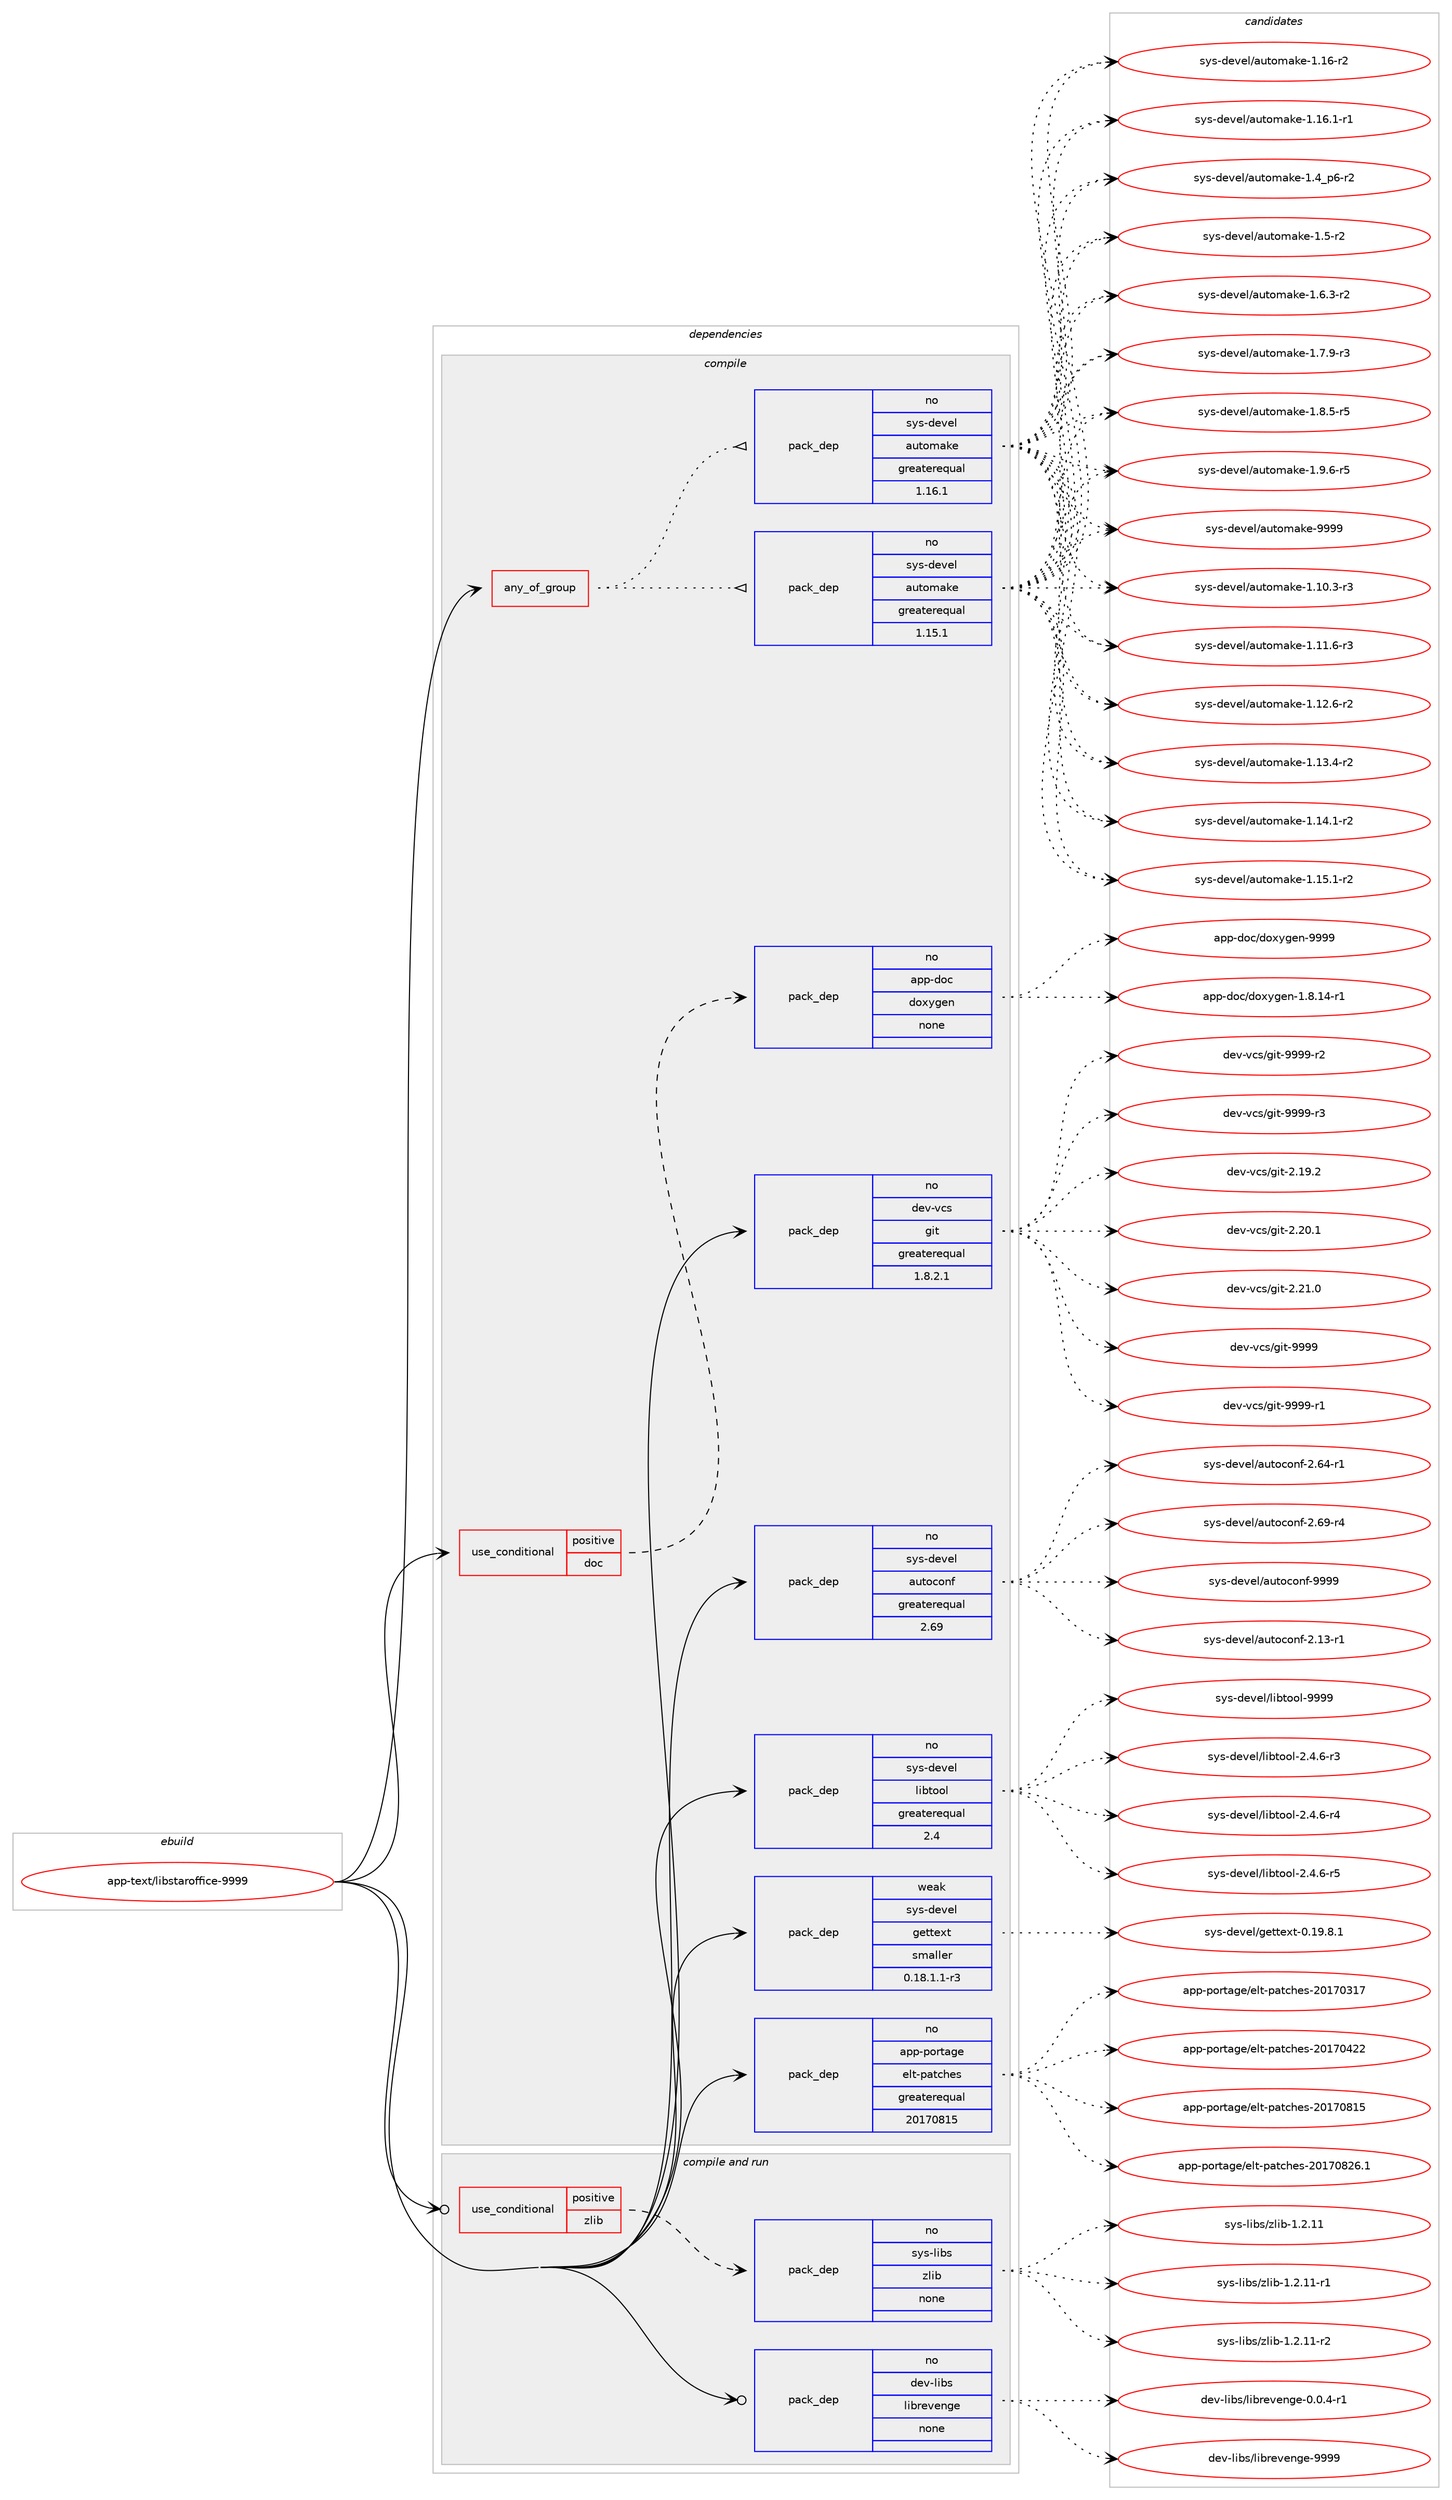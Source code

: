 digraph prolog {

# *************
# Graph options
# *************

newrank=true;
concentrate=true;
compound=true;
graph [rankdir=LR,fontname=Helvetica,fontsize=10,ranksep=1.5];#, ranksep=2.5, nodesep=0.2];
edge  [arrowhead=vee];
node  [fontname=Helvetica,fontsize=10];

# **********
# The ebuild
# **********

subgraph cluster_leftcol {
color=gray;
rank=same;
label=<<i>ebuild</i>>;
id [label="app-text/libstaroffice-9999", color=red, width=4, href="../app-text/libstaroffice-9999.svg"];
}

# ****************
# The dependencies
# ****************

subgraph cluster_midcol {
color=gray;
label=<<i>dependencies</i>>;
subgraph cluster_compile {
fillcolor="#eeeeee";
style=filled;
label=<<i>compile</i>>;
subgraph any19959 {
dependency1310185 [label=<<TABLE BORDER="0" CELLBORDER="1" CELLSPACING="0" CELLPADDING="4"><TR><TD CELLPADDING="10">any_of_group</TD></TR></TABLE>>, shape=none, color=red];subgraph pack933972 {
dependency1310186 [label=<<TABLE BORDER="0" CELLBORDER="1" CELLSPACING="0" CELLPADDING="4" WIDTH="220"><TR><TD ROWSPAN="6" CELLPADDING="30">pack_dep</TD></TR><TR><TD WIDTH="110">no</TD></TR><TR><TD>sys-devel</TD></TR><TR><TD>automake</TD></TR><TR><TD>greaterequal</TD></TR><TR><TD>1.16.1</TD></TR></TABLE>>, shape=none, color=blue];
}
dependency1310185:e -> dependency1310186:w [weight=20,style="dotted",arrowhead="oinv"];
subgraph pack933973 {
dependency1310187 [label=<<TABLE BORDER="0" CELLBORDER="1" CELLSPACING="0" CELLPADDING="4" WIDTH="220"><TR><TD ROWSPAN="6" CELLPADDING="30">pack_dep</TD></TR><TR><TD WIDTH="110">no</TD></TR><TR><TD>sys-devel</TD></TR><TR><TD>automake</TD></TR><TR><TD>greaterequal</TD></TR><TR><TD>1.15.1</TD></TR></TABLE>>, shape=none, color=blue];
}
dependency1310185:e -> dependency1310187:w [weight=20,style="dotted",arrowhead="oinv"];
}
id:e -> dependency1310185:w [weight=20,style="solid",arrowhead="vee"];
subgraph cond355708 {
dependency1310188 [label=<<TABLE BORDER="0" CELLBORDER="1" CELLSPACING="0" CELLPADDING="4"><TR><TD ROWSPAN="3" CELLPADDING="10">use_conditional</TD></TR><TR><TD>positive</TD></TR><TR><TD>doc</TD></TR></TABLE>>, shape=none, color=red];
subgraph pack933974 {
dependency1310189 [label=<<TABLE BORDER="0" CELLBORDER="1" CELLSPACING="0" CELLPADDING="4" WIDTH="220"><TR><TD ROWSPAN="6" CELLPADDING="30">pack_dep</TD></TR><TR><TD WIDTH="110">no</TD></TR><TR><TD>app-doc</TD></TR><TR><TD>doxygen</TD></TR><TR><TD>none</TD></TR><TR><TD></TD></TR></TABLE>>, shape=none, color=blue];
}
dependency1310188:e -> dependency1310189:w [weight=20,style="dashed",arrowhead="vee"];
}
id:e -> dependency1310188:w [weight=20,style="solid",arrowhead="vee"];
subgraph pack933975 {
dependency1310190 [label=<<TABLE BORDER="0" CELLBORDER="1" CELLSPACING="0" CELLPADDING="4" WIDTH="220"><TR><TD ROWSPAN="6" CELLPADDING="30">pack_dep</TD></TR><TR><TD WIDTH="110">no</TD></TR><TR><TD>app-portage</TD></TR><TR><TD>elt-patches</TD></TR><TR><TD>greaterequal</TD></TR><TR><TD>20170815</TD></TR></TABLE>>, shape=none, color=blue];
}
id:e -> dependency1310190:w [weight=20,style="solid",arrowhead="vee"];
subgraph pack933976 {
dependency1310191 [label=<<TABLE BORDER="0" CELLBORDER="1" CELLSPACING="0" CELLPADDING="4" WIDTH="220"><TR><TD ROWSPAN="6" CELLPADDING="30">pack_dep</TD></TR><TR><TD WIDTH="110">no</TD></TR><TR><TD>dev-vcs</TD></TR><TR><TD>git</TD></TR><TR><TD>greaterequal</TD></TR><TR><TD>1.8.2.1</TD></TR></TABLE>>, shape=none, color=blue];
}
id:e -> dependency1310191:w [weight=20,style="solid",arrowhead="vee"];
subgraph pack933977 {
dependency1310192 [label=<<TABLE BORDER="0" CELLBORDER="1" CELLSPACING="0" CELLPADDING="4" WIDTH="220"><TR><TD ROWSPAN="6" CELLPADDING="30">pack_dep</TD></TR><TR><TD WIDTH="110">no</TD></TR><TR><TD>sys-devel</TD></TR><TR><TD>autoconf</TD></TR><TR><TD>greaterequal</TD></TR><TR><TD>2.69</TD></TR></TABLE>>, shape=none, color=blue];
}
id:e -> dependency1310192:w [weight=20,style="solid",arrowhead="vee"];
subgraph pack933978 {
dependency1310193 [label=<<TABLE BORDER="0" CELLBORDER="1" CELLSPACING="0" CELLPADDING="4" WIDTH="220"><TR><TD ROWSPAN="6" CELLPADDING="30">pack_dep</TD></TR><TR><TD WIDTH="110">no</TD></TR><TR><TD>sys-devel</TD></TR><TR><TD>libtool</TD></TR><TR><TD>greaterequal</TD></TR><TR><TD>2.4</TD></TR></TABLE>>, shape=none, color=blue];
}
id:e -> dependency1310193:w [weight=20,style="solid",arrowhead="vee"];
subgraph pack933979 {
dependency1310194 [label=<<TABLE BORDER="0" CELLBORDER="1" CELLSPACING="0" CELLPADDING="4" WIDTH="220"><TR><TD ROWSPAN="6" CELLPADDING="30">pack_dep</TD></TR><TR><TD WIDTH="110">weak</TD></TR><TR><TD>sys-devel</TD></TR><TR><TD>gettext</TD></TR><TR><TD>smaller</TD></TR><TR><TD>0.18.1.1-r3</TD></TR></TABLE>>, shape=none, color=blue];
}
id:e -> dependency1310194:w [weight=20,style="solid",arrowhead="vee"];
}
subgraph cluster_compileandrun {
fillcolor="#eeeeee";
style=filled;
label=<<i>compile and run</i>>;
subgraph cond355709 {
dependency1310195 [label=<<TABLE BORDER="0" CELLBORDER="1" CELLSPACING="0" CELLPADDING="4"><TR><TD ROWSPAN="3" CELLPADDING="10">use_conditional</TD></TR><TR><TD>positive</TD></TR><TR><TD>zlib</TD></TR></TABLE>>, shape=none, color=red];
subgraph pack933980 {
dependency1310196 [label=<<TABLE BORDER="0" CELLBORDER="1" CELLSPACING="0" CELLPADDING="4" WIDTH="220"><TR><TD ROWSPAN="6" CELLPADDING="30">pack_dep</TD></TR><TR><TD WIDTH="110">no</TD></TR><TR><TD>sys-libs</TD></TR><TR><TD>zlib</TD></TR><TR><TD>none</TD></TR><TR><TD></TD></TR></TABLE>>, shape=none, color=blue];
}
dependency1310195:e -> dependency1310196:w [weight=20,style="dashed",arrowhead="vee"];
}
id:e -> dependency1310195:w [weight=20,style="solid",arrowhead="odotvee"];
subgraph pack933981 {
dependency1310197 [label=<<TABLE BORDER="0" CELLBORDER="1" CELLSPACING="0" CELLPADDING="4" WIDTH="220"><TR><TD ROWSPAN="6" CELLPADDING="30">pack_dep</TD></TR><TR><TD WIDTH="110">no</TD></TR><TR><TD>dev-libs</TD></TR><TR><TD>librevenge</TD></TR><TR><TD>none</TD></TR><TR><TD></TD></TR></TABLE>>, shape=none, color=blue];
}
id:e -> dependency1310197:w [weight=20,style="solid",arrowhead="odotvee"];
}
subgraph cluster_run {
fillcolor="#eeeeee";
style=filled;
label=<<i>run</i>>;
}
}

# **************
# The candidates
# **************

subgraph cluster_choices {
rank=same;
color=gray;
label=<<i>candidates</i>>;

subgraph choice933972 {
color=black;
nodesep=1;
choice11512111545100101118101108479711711611110997107101454946494846514511451 [label="sys-devel/automake-1.10.3-r3", color=red, width=4,href="../sys-devel/automake-1.10.3-r3.svg"];
choice11512111545100101118101108479711711611110997107101454946494946544511451 [label="sys-devel/automake-1.11.6-r3", color=red, width=4,href="../sys-devel/automake-1.11.6-r3.svg"];
choice11512111545100101118101108479711711611110997107101454946495046544511450 [label="sys-devel/automake-1.12.6-r2", color=red, width=4,href="../sys-devel/automake-1.12.6-r2.svg"];
choice11512111545100101118101108479711711611110997107101454946495146524511450 [label="sys-devel/automake-1.13.4-r2", color=red, width=4,href="../sys-devel/automake-1.13.4-r2.svg"];
choice11512111545100101118101108479711711611110997107101454946495246494511450 [label="sys-devel/automake-1.14.1-r2", color=red, width=4,href="../sys-devel/automake-1.14.1-r2.svg"];
choice11512111545100101118101108479711711611110997107101454946495346494511450 [label="sys-devel/automake-1.15.1-r2", color=red, width=4,href="../sys-devel/automake-1.15.1-r2.svg"];
choice1151211154510010111810110847971171161111099710710145494649544511450 [label="sys-devel/automake-1.16-r2", color=red, width=4,href="../sys-devel/automake-1.16-r2.svg"];
choice11512111545100101118101108479711711611110997107101454946495446494511449 [label="sys-devel/automake-1.16.1-r1", color=red, width=4,href="../sys-devel/automake-1.16.1-r1.svg"];
choice115121115451001011181011084797117116111109971071014549465295112544511450 [label="sys-devel/automake-1.4_p6-r2", color=red, width=4,href="../sys-devel/automake-1.4_p6-r2.svg"];
choice11512111545100101118101108479711711611110997107101454946534511450 [label="sys-devel/automake-1.5-r2", color=red, width=4,href="../sys-devel/automake-1.5-r2.svg"];
choice115121115451001011181011084797117116111109971071014549465446514511450 [label="sys-devel/automake-1.6.3-r2", color=red, width=4,href="../sys-devel/automake-1.6.3-r2.svg"];
choice115121115451001011181011084797117116111109971071014549465546574511451 [label="sys-devel/automake-1.7.9-r3", color=red, width=4,href="../sys-devel/automake-1.7.9-r3.svg"];
choice115121115451001011181011084797117116111109971071014549465646534511453 [label="sys-devel/automake-1.8.5-r5", color=red, width=4,href="../sys-devel/automake-1.8.5-r5.svg"];
choice115121115451001011181011084797117116111109971071014549465746544511453 [label="sys-devel/automake-1.9.6-r5", color=red, width=4,href="../sys-devel/automake-1.9.6-r5.svg"];
choice115121115451001011181011084797117116111109971071014557575757 [label="sys-devel/automake-9999", color=red, width=4,href="../sys-devel/automake-9999.svg"];
dependency1310186:e -> choice11512111545100101118101108479711711611110997107101454946494846514511451:w [style=dotted,weight="100"];
dependency1310186:e -> choice11512111545100101118101108479711711611110997107101454946494946544511451:w [style=dotted,weight="100"];
dependency1310186:e -> choice11512111545100101118101108479711711611110997107101454946495046544511450:w [style=dotted,weight="100"];
dependency1310186:e -> choice11512111545100101118101108479711711611110997107101454946495146524511450:w [style=dotted,weight="100"];
dependency1310186:e -> choice11512111545100101118101108479711711611110997107101454946495246494511450:w [style=dotted,weight="100"];
dependency1310186:e -> choice11512111545100101118101108479711711611110997107101454946495346494511450:w [style=dotted,weight="100"];
dependency1310186:e -> choice1151211154510010111810110847971171161111099710710145494649544511450:w [style=dotted,weight="100"];
dependency1310186:e -> choice11512111545100101118101108479711711611110997107101454946495446494511449:w [style=dotted,weight="100"];
dependency1310186:e -> choice115121115451001011181011084797117116111109971071014549465295112544511450:w [style=dotted,weight="100"];
dependency1310186:e -> choice11512111545100101118101108479711711611110997107101454946534511450:w [style=dotted,weight="100"];
dependency1310186:e -> choice115121115451001011181011084797117116111109971071014549465446514511450:w [style=dotted,weight="100"];
dependency1310186:e -> choice115121115451001011181011084797117116111109971071014549465546574511451:w [style=dotted,weight="100"];
dependency1310186:e -> choice115121115451001011181011084797117116111109971071014549465646534511453:w [style=dotted,weight="100"];
dependency1310186:e -> choice115121115451001011181011084797117116111109971071014549465746544511453:w [style=dotted,weight="100"];
dependency1310186:e -> choice115121115451001011181011084797117116111109971071014557575757:w [style=dotted,weight="100"];
}
subgraph choice933973 {
color=black;
nodesep=1;
choice11512111545100101118101108479711711611110997107101454946494846514511451 [label="sys-devel/automake-1.10.3-r3", color=red, width=4,href="../sys-devel/automake-1.10.3-r3.svg"];
choice11512111545100101118101108479711711611110997107101454946494946544511451 [label="sys-devel/automake-1.11.6-r3", color=red, width=4,href="../sys-devel/automake-1.11.6-r3.svg"];
choice11512111545100101118101108479711711611110997107101454946495046544511450 [label="sys-devel/automake-1.12.6-r2", color=red, width=4,href="../sys-devel/automake-1.12.6-r2.svg"];
choice11512111545100101118101108479711711611110997107101454946495146524511450 [label="sys-devel/automake-1.13.4-r2", color=red, width=4,href="../sys-devel/automake-1.13.4-r2.svg"];
choice11512111545100101118101108479711711611110997107101454946495246494511450 [label="sys-devel/automake-1.14.1-r2", color=red, width=4,href="../sys-devel/automake-1.14.1-r2.svg"];
choice11512111545100101118101108479711711611110997107101454946495346494511450 [label="sys-devel/automake-1.15.1-r2", color=red, width=4,href="../sys-devel/automake-1.15.1-r2.svg"];
choice1151211154510010111810110847971171161111099710710145494649544511450 [label="sys-devel/automake-1.16-r2", color=red, width=4,href="../sys-devel/automake-1.16-r2.svg"];
choice11512111545100101118101108479711711611110997107101454946495446494511449 [label="sys-devel/automake-1.16.1-r1", color=red, width=4,href="../sys-devel/automake-1.16.1-r1.svg"];
choice115121115451001011181011084797117116111109971071014549465295112544511450 [label="sys-devel/automake-1.4_p6-r2", color=red, width=4,href="../sys-devel/automake-1.4_p6-r2.svg"];
choice11512111545100101118101108479711711611110997107101454946534511450 [label="sys-devel/automake-1.5-r2", color=red, width=4,href="../sys-devel/automake-1.5-r2.svg"];
choice115121115451001011181011084797117116111109971071014549465446514511450 [label="sys-devel/automake-1.6.3-r2", color=red, width=4,href="../sys-devel/automake-1.6.3-r2.svg"];
choice115121115451001011181011084797117116111109971071014549465546574511451 [label="sys-devel/automake-1.7.9-r3", color=red, width=4,href="../sys-devel/automake-1.7.9-r3.svg"];
choice115121115451001011181011084797117116111109971071014549465646534511453 [label="sys-devel/automake-1.8.5-r5", color=red, width=4,href="../sys-devel/automake-1.8.5-r5.svg"];
choice115121115451001011181011084797117116111109971071014549465746544511453 [label="sys-devel/automake-1.9.6-r5", color=red, width=4,href="../sys-devel/automake-1.9.6-r5.svg"];
choice115121115451001011181011084797117116111109971071014557575757 [label="sys-devel/automake-9999", color=red, width=4,href="../sys-devel/automake-9999.svg"];
dependency1310187:e -> choice11512111545100101118101108479711711611110997107101454946494846514511451:w [style=dotted,weight="100"];
dependency1310187:e -> choice11512111545100101118101108479711711611110997107101454946494946544511451:w [style=dotted,weight="100"];
dependency1310187:e -> choice11512111545100101118101108479711711611110997107101454946495046544511450:w [style=dotted,weight="100"];
dependency1310187:e -> choice11512111545100101118101108479711711611110997107101454946495146524511450:w [style=dotted,weight="100"];
dependency1310187:e -> choice11512111545100101118101108479711711611110997107101454946495246494511450:w [style=dotted,weight="100"];
dependency1310187:e -> choice11512111545100101118101108479711711611110997107101454946495346494511450:w [style=dotted,weight="100"];
dependency1310187:e -> choice1151211154510010111810110847971171161111099710710145494649544511450:w [style=dotted,weight="100"];
dependency1310187:e -> choice11512111545100101118101108479711711611110997107101454946495446494511449:w [style=dotted,weight="100"];
dependency1310187:e -> choice115121115451001011181011084797117116111109971071014549465295112544511450:w [style=dotted,weight="100"];
dependency1310187:e -> choice11512111545100101118101108479711711611110997107101454946534511450:w [style=dotted,weight="100"];
dependency1310187:e -> choice115121115451001011181011084797117116111109971071014549465446514511450:w [style=dotted,weight="100"];
dependency1310187:e -> choice115121115451001011181011084797117116111109971071014549465546574511451:w [style=dotted,weight="100"];
dependency1310187:e -> choice115121115451001011181011084797117116111109971071014549465646534511453:w [style=dotted,weight="100"];
dependency1310187:e -> choice115121115451001011181011084797117116111109971071014549465746544511453:w [style=dotted,weight="100"];
dependency1310187:e -> choice115121115451001011181011084797117116111109971071014557575757:w [style=dotted,weight="100"];
}
subgraph choice933974 {
color=black;
nodesep=1;
choice97112112451001119947100111120121103101110454946564649524511449 [label="app-doc/doxygen-1.8.14-r1", color=red, width=4,href="../app-doc/doxygen-1.8.14-r1.svg"];
choice971121124510011199471001111201211031011104557575757 [label="app-doc/doxygen-9999", color=red, width=4,href="../app-doc/doxygen-9999.svg"];
dependency1310189:e -> choice97112112451001119947100111120121103101110454946564649524511449:w [style=dotted,weight="100"];
dependency1310189:e -> choice971121124510011199471001111201211031011104557575757:w [style=dotted,weight="100"];
}
subgraph choice933975 {
color=black;
nodesep=1;
choice97112112451121111141169710310147101108116451129711699104101115455048495548514955 [label="app-portage/elt-patches-20170317", color=red, width=4,href="../app-portage/elt-patches-20170317.svg"];
choice97112112451121111141169710310147101108116451129711699104101115455048495548525050 [label="app-portage/elt-patches-20170422", color=red, width=4,href="../app-portage/elt-patches-20170422.svg"];
choice97112112451121111141169710310147101108116451129711699104101115455048495548564953 [label="app-portage/elt-patches-20170815", color=red, width=4,href="../app-portage/elt-patches-20170815.svg"];
choice971121124511211111411697103101471011081164511297116991041011154550484955485650544649 [label="app-portage/elt-patches-20170826.1", color=red, width=4,href="../app-portage/elt-patches-20170826.1.svg"];
dependency1310190:e -> choice97112112451121111141169710310147101108116451129711699104101115455048495548514955:w [style=dotted,weight="100"];
dependency1310190:e -> choice97112112451121111141169710310147101108116451129711699104101115455048495548525050:w [style=dotted,weight="100"];
dependency1310190:e -> choice97112112451121111141169710310147101108116451129711699104101115455048495548564953:w [style=dotted,weight="100"];
dependency1310190:e -> choice971121124511211111411697103101471011081164511297116991041011154550484955485650544649:w [style=dotted,weight="100"];
}
subgraph choice933976 {
color=black;
nodesep=1;
choice10010111845118991154710310511645504649574650 [label="dev-vcs/git-2.19.2", color=red, width=4,href="../dev-vcs/git-2.19.2.svg"];
choice10010111845118991154710310511645504650484649 [label="dev-vcs/git-2.20.1", color=red, width=4,href="../dev-vcs/git-2.20.1.svg"];
choice10010111845118991154710310511645504650494648 [label="dev-vcs/git-2.21.0", color=red, width=4,href="../dev-vcs/git-2.21.0.svg"];
choice1001011184511899115471031051164557575757 [label="dev-vcs/git-9999", color=red, width=4,href="../dev-vcs/git-9999.svg"];
choice10010111845118991154710310511645575757574511449 [label="dev-vcs/git-9999-r1", color=red, width=4,href="../dev-vcs/git-9999-r1.svg"];
choice10010111845118991154710310511645575757574511450 [label="dev-vcs/git-9999-r2", color=red, width=4,href="../dev-vcs/git-9999-r2.svg"];
choice10010111845118991154710310511645575757574511451 [label="dev-vcs/git-9999-r3", color=red, width=4,href="../dev-vcs/git-9999-r3.svg"];
dependency1310191:e -> choice10010111845118991154710310511645504649574650:w [style=dotted,weight="100"];
dependency1310191:e -> choice10010111845118991154710310511645504650484649:w [style=dotted,weight="100"];
dependency1310191:e -> choice10010111845118991154710310511645504650494648:w [style=dotted,weight="100"];
dependency1310191:e -> choice1001011184511899115471031051164557575757:w [style=dotted,weight="100"];
dependency1310191:e -> choice10010111845118991154710310511645575757574511449:w [style=dotted,weight="100"];
dependency1310191:e -> choice10010111845118991154710310511645575757574511450:w [style=dotted,weight="100"];
dependency1310191:e -> choice10010111845118991154710310511645575757574511451:w [style=dotted,weight="100"];
}
subgraph choice933977 {
color=black;
nodesep=1;
choice1151211154510010111810110847971171161119911111010245504649514511449 [label="sys-devel/autoconf-2.13-r1", color=red, width=4,href="../sys-devel/autoconf-2.13-r1.svg"];
choice1151211154510010111810110847971171161119911111010245504654524511449 [label="sys-devel/autoconf-2.64-r1", color=red, width=4,href="../sys-devel/autoconf-2.64-r1.svg"];
choice1151211154510010111810110847971171161119911111010245504654574511452 [label="sys-devel/autoconf-2.69-r4", color=red, width=4,href="../sys-devel/autoconf-2.69-r4.svg"];
choice115121115451001011181011084797117116111991111101024557575757 [label="sys-devel/autoconf-9999", color=red, width=4,href="../sys-devel/autoconf-9999.svg"];
dependency1310192:e -> choice1151211154510010111810110847971171161119911111010245504649514511449:w [style=dotted,weight="100"];
dependency1310192:e -> choice1151211154510010111810110847971171161119911111010245504654524511449:w [style=dotted,weight="100"];
dependency1310192:e -> choice1151211154510010111810110847971171161119911111010245504654574511452:w [style=dotted,weight="100"];
dependency1310192:e -> choice115121115451001011181011084797117116111991111101024557575757:w [style=dotted,weight="100"];
}
subgraph choice933978 {
color=black;
nodesep=1;
choice1151211154510010111810110847108105981161111111084550465246544511451 [label="sys-devel/libtool-2.4.6-r3", color=red, width=4,href="../sys-devel/libtool-2.4.6-r3.svg"];
choice1151211154510010111810110847108105981161111111084550465246544511452 [label="sys-devel/libtool-2.4.6-r4", color=red, width=4,href="../sys-devel/libtool-2.4.6-r4.svg"];
choice1151211154510010111810110847108105981161111111084550465246544511453 [label="sys-devel/libtool-2.4.6-r5", color=red, width=4,href="../sys-devel/libtool-2.4.6-r5.svg"];
choice1151211154510010111810110847108105981161111111084557575757 [label="sys-devel/libtool-9999", color=red, width=4,href="../sys-devel/libtool-9999.svg"];
dependency1310193:e -> choice1151211154510010111810110847108105981161111111084550465246544511451:w [style=dotted,weight="100"];
dependency1310193:e -> choice1151211154510010111810110847108105981161111111084550465246544511452:w [style=dotted,weight="100"];
dependency1310193:e -> choice1151211154510010111810110847108105981161111111084550465246544511453:w [style=dotted,weight="100"];
dependency1310193:e -> choice1151211154510010111810110847108105981161111111084557575757:w [style=dotted,weight="100"];
}
subgraph choice933979 {
color=black;
nodesep=1;
choice1151211154510010111810110847103101116116101120116454846495746564649 [label="sys-devel/gettext-0.19.8.1", color=red, width=4,href="../sys-devel/gettext-0.19.8.1.svg"];
dependency1310194:e -> choice1151211154510010111810110847103101116116101120116454846495746564649:w [style=dotted,weight="100"];
}
subgraph choice933980 {
color=black;
nodesep=1;
choice1151211154510810598115471221081059845494650464949 [label="sys-libs/zlib-1.2.11", color=red, width=4,href="../sys-libs/zlib-1.2.11.svg"];
choice11512111545108105981154712210810598454946504649494511449 [label="sys-libs/zlib-1.2.11-r1", color=red, width=4,href="../sys-libs/zlib-1.2.11-r1.svg"];
choice11512111545108105981154712210810598454946504649494511450 [label="sys-libs/zlib-1.2.11-r2", color=red, width=4,href="../sys-libs/zlib-1.2.11-r2.svg"];
dependency1310196:e -> choice1151211154510810598115471221081059845494650464949:w [style=dotted,weight="100"];
dependency1310196:e -> choice11512111545108105981154712210810598454946504649494511449:w [style=dotted,weight="100"];
dependency1310196:e -> choice11512111545108105981154712210810598454946504649494511450:w [style=dotted,weight="100"];
}
subgraph choice933981 {
color=black;
nodesep=1;
choice100101118451081059811547108105981141011181011101031014548464846524511449 [label="dev-libs/librevenge-0.0.4-r1", color=red, width=4,href="../dev-libs/librevenge-0.0.4-r1.svg"];
choice100101118451081059811547108105981141011181011101031014557575757 [label="dev-libs/librevenge-9999", color=red, width=4,href="../dev-libs/librevenge-9999.svg"];
dependency1310197:e -> choice100101118451081059811547108105981141011181011101031014548464846524511449:w [style=dotted,weight="100"];
dependency1310197:e -> choice100101118451081059811547108105981141011181011101031014557575757:w [style=dotted,weight="100"];
}
}

}
